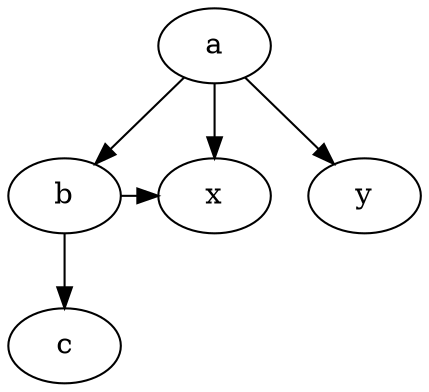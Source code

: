 digraph test4294967426 {
       a -> b -> c;
       a -> {x y};
       b -> x;
       {rank=same; b x}
}

